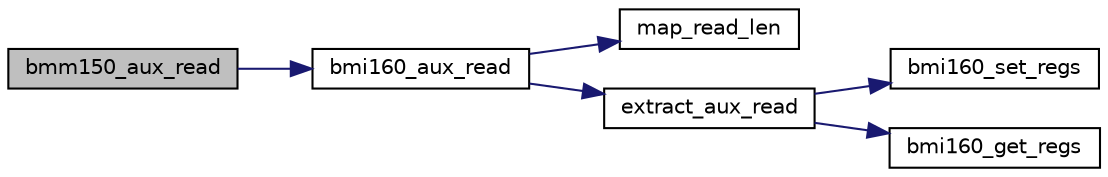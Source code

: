 digraph "bmm150_aux_read"
{
  edge [fontname="Helvetica",fontsize="10",labelfontname="Helvetica",labelfontsize="10"];
  node [fontname="Helvetica",fontsize="10",shape=record];
  rankdir="LR";
  Node1 [label="bmm150_aux_read",height=0.2,width=0.4,color="black", fillcolor="grey75", style="filled", fontcolor="black"];
  Node1 -> Node2 [color="midnightblue",fontsize="10",style="solid",fontname="Helvetica"];
  Node2 [label="bmi160_aux_read",height=0.2,width=0.4,color="black", fillcolor="white", style="filled",URL="$bmi160_8c.html#ab7dba610f920f63a03e84d80be2aa4db",tooltip="This API reads the mention no of byte of data from the given register address of auxiliary sensor..."];
  Node2 -> Node3 [color="midnightblue",fontsize="10",style="solid",fontname="Helvetica"];
  Node3 [label="map_read_len",height=0.2,width=0.4,color="black", fillcolor="white", style="filled",URL="$bmi160_8c.html#a5ed8ca54fd90a4b2a9ebfe72311e0af7",tooltip="This API maps the actual burst read length set by user. "];
  Node2 -> Node4 [color="midnightblue",fontsize="10",style="solid",fontname="Helvetica"];
  Node4 [label="extract_aux_read",height=0.2,width=0.4,color="black", fillcolor="white", style="filled",URL="$bmi160_8c.html#a7c63c7f5da08c918629812896337223a",tooltip="This API extract the read data from auxiliary sensor. "];
  Node4 -> Node5 [color="midnightblue",fontsize="10",style="solid",fontname="Helvetica"];
  Node5 [label="bmi160_set_regs",height=0.2,width=0.4,color="black", fillcolor="white", style="filled",URL="$bmi160_8c.html#a5bea435582a9fdb2c331f64b61e0d6c5",tooltip="This API writes the given data to the register address of sensor. "];
  Node4 -> Node6 [color="midnightblue",fontsize="10",style="solid",fontname="Helvetica"];
  Node6 [label="bmi160_get_regs",height=0.2,width=0.4,color="black", fillcolor="white", style="filled",URL="$bmi160_8c.html#a9bebc4a575526f49e625a87de9478e04",tooltip="This API reads the data from the given register address of sensor. "];
}
